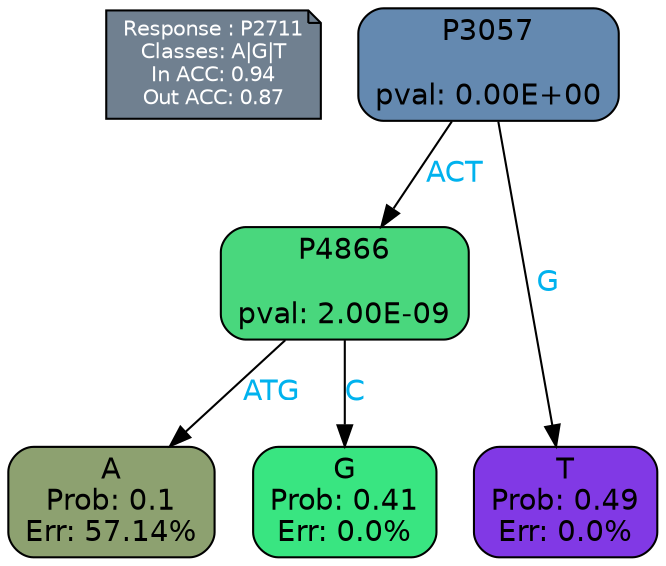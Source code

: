 digraph Tree {
node [shape=box, style="filled, rounded", color="black", fontname=helvetica] ;
graph [ranksep=equally, splines=polylines, bgcolor=transparent, dpi=600] ;
edge [fontname=helvetica] ;
LEGEND [label="Response : P2711
Classes: A|G|T
In ACC: 0.94
Out ACC: 0.87
",shape=note,align=left,style=filled,fillcolor="slategray",fontcolor="white",fontsize=10];1 [label="P3057

pval: 0.00E+00", fillcolor="#6489b0"] ;
2 [label="P4866

pval: 2.00E-09", fillcolor="#49d77d"] ;
3 [label="A
Prob: 0.1
Err: 57.14%", fillcolor="#8da170"] ;
4 [label="G
Prob: 0.41
Err: 0.0%", fillcolor="#39e581"] ;
5 [label="T
Prob: 0.49
Err: 0.0%", fillcolor="#8139e5"] ;
1 -> 2 [label="ACT",fontcolor=deepskyblue2] ;
1 -> 5 [label="G",fontcolor=deepskyblue2] ;
2 -> 3 [label="ATG",fontcolor=deepskyblue2] ;
2 -> 4 [label="C",fontcolor=deepskyblue2] ;
{rank = same; 3;4;5;}{rank = same; LEGEND;1;}}